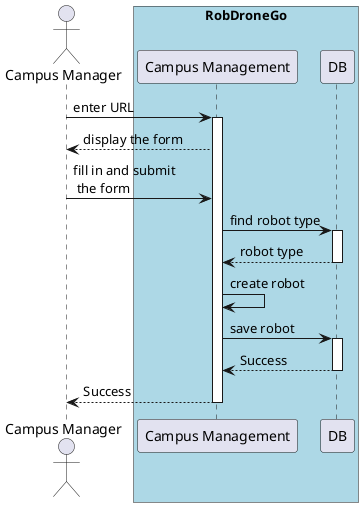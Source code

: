 @startuml SD Lv2

actor "Campus Manager" as user
box "RobDroneGo" #LightBlue
    participant "Campus Management" as campus
    participant "DB" as DB
end box

user -> campus : enter URL
activate campus

campus --> user : display the form
user -> campus : fill in and submit\n the form

campus -> DB : find robot type
activate DB
DB --> campus : robot type
deactivate DB

campus -> campus : create robot

campus -> DB : save robot
activate DB
DB --> campus : Success
deactivate DB

user <-- campus : Success
deactivate campus

@enduml